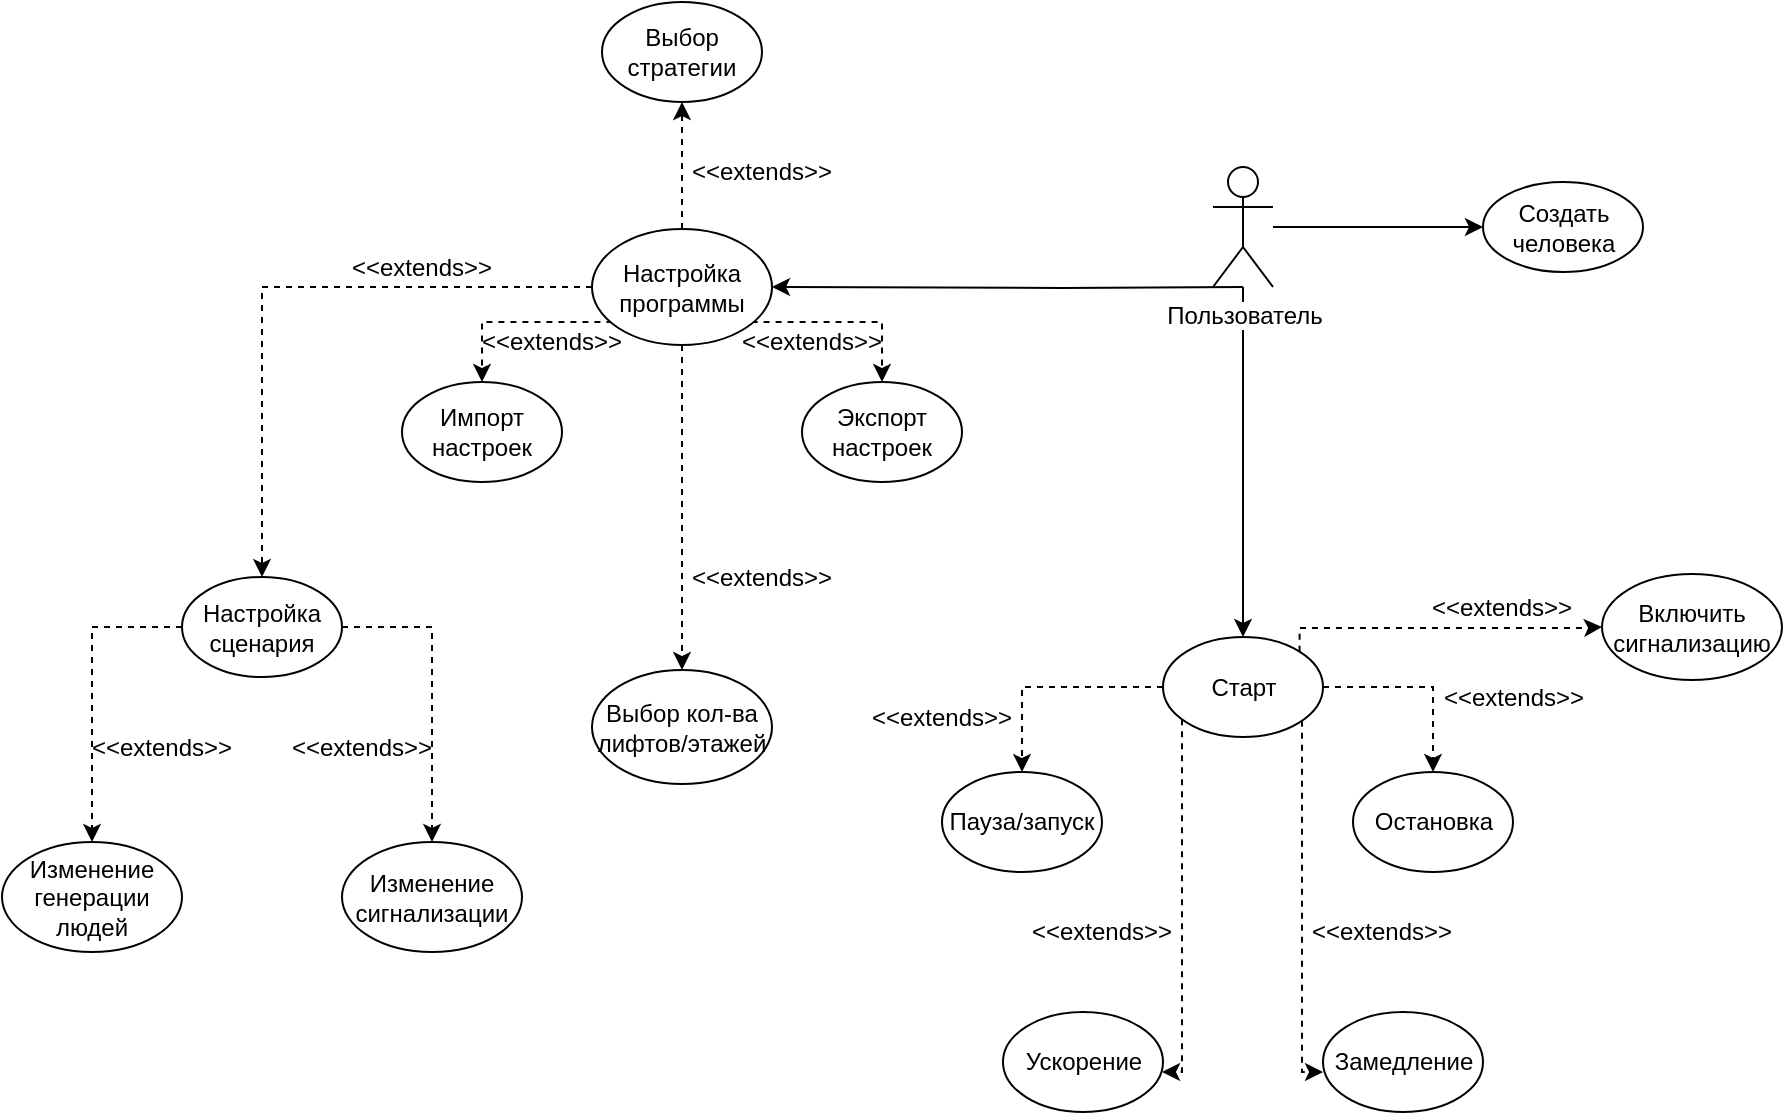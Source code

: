 <mxfile version="12.1.9" type="github" pages="1">
  <diagram id="ekdiAKRqjQZO_SCNcehw" name="Page-1">
    <mxGraphModel dx="1408" dy="780" grid="1" gridSize="10" guides="1" tooltips="1" connect="1" arrows="1" fold="1" page="1" pageScale="1" pageWidth="1920" pageHeight="1200" math="0" shadow="0">
      <root>
        <mxCell id="0"/>
        <mxCell id="1" parent="0"/>
        <mxCell id="3DRjRIgtUkf3iMdszM2m-6" value="" style="edgeStyle=orthogonalEdgeStyle;rounded=0;orthogonalLoop=1;jettySize=auto;html=1;" parent="1" source="3DRjRIgtUkf3iMdszM2m-4" edge="1">
          <mxGeometry relative="1" as="geometry">
            <mxPoint x="820.5" y="372.5" as="targetPoint"/>
          </mxGeometry>
        </mxCell>
        <mxCell id="l3PXY1GhKl-PtBB9hTi_-1" style="edgeStyle=orthogonalEdgeStyle;rounded=0;orthogonalLoop=1;jettySize=auto;html=1;entryX=0.5;entryY=0;entryDx=0;entryDy=0;" parent="1" source="3DRjRIgtUkf3iMdszM2m-4" target="3DRjRIgtUkf3iMdszM2m-26" edge="1">
          <mxGeometry relative="1" as="geometry"/>
        </mxCell>
        <mxCell id="l3PXY1GhKl-PtBB9hTi_-12" style="edgeStyle=orthogonalEdgeStyle;rounded=0;orthogonalLoop=1;jettySize=auto;html=1;entryX=1;entryY=0.5;entryDx=0;entryDy=0;" parent="1" source="3DRjRIgtUkf3iMdszM2m-4" target="3DRjRIgtUkf3iMdszM2m-51" edge="1">
          <mxGeometry relative="1" as="geometry">
            <Array as="points">
              <mxPoint x="610" y="403"/>
              <mxPoint x="610" y="403"/>
            </Array>
          </mxGeometry>
        </mxCell>
        <mxCell id="3DRjRIgtUkf3iMdszM2m-4" value="Пользователь" style="shape=umlActor;verticalLabelPosition=bottom;labelBackgroundColor=#ffffff;verticalAlign=top;html=1;outlineConnect=0;" parent="1" vertex="1">
          <mxGeometry x="685.5" y="342.5" width="30" height="60" as="geometry"/>
        </mxCell>
        <mxCell id="3DRjRIgtUkf3iMdszM2m-8" value="Создать человека" style="ellipse;whiteSpace=wrap;html=1;" parent="1" vertex="1">
          <mxGeometry x="820.5" y="350" width="80" height="45" as="geometry"/>
        </mxCell>
        <mxCell id="3DRjRIgtUkf3iMdszM2m-46" style="edgeStyle=orthogonalEdgeStyle;rounded=0;orthogonalLoop=1;jettySize=auto;html=1;entryX=0;entryY=0.6;entryDx=0;entryDy=0;entryPerimeter=0;dashed=1;" parent="1" source="3DRjRIgtUkf3iMdszM2m-26" target="3DRjRIgtUkf3iMdszM2m-44" edge="1">
          <mxGeometry relative="1" as="geometry">
            <Array as="points">
              <mxPoint x="730" y="645"/>
              <mxPoint x="730" y="645"/>
            </Array>
          </mxGeometry>
        </mxCell>
        <mxCell id="3DRjRIgtUkf3iMdszM2m-53" style="edgeStyle=orthogonalEdgeStyle;rounded=0;orthogonalLoop=1;jettySize=auto;html=1;entryX=0.5;entryY=0;entryDx=0;entryDy=0;dashed=1;" parent="1" source="3DRjRIgtUkf3iMdszM2m-26" target="3DRjRIgtUkf3iMdszM2m-34" edge="1">
          <mxGeometry relative="1" as="geometry">
            <Array as="points">
              <mxPoint x="590" y="602"/>
            </Array>
          </mxGeometry>
        </mxCell>
        <mxCell id="3DRjRIgtUkf3iMdszM2m-54" style="edgeStyle=orthogonalEdgeStyle;rounded=0;orthogonalLoop=1;jettySize=auto;html=1;entryX=0.5;entryY=0;entryDx=0;entryDy=0;dashed=1;" parent="1" source="3DRjRIgtUkf3iMdszM2m-26" target="3DRjRIgtUkf3iMdszM2m-42" edge="1">
          <mxGeometry relative="1" as="geometry">
            <Array as="points">
              <mxPoint x="795" y="602"/>
            </Array>
          </mxGeometry>
        </mxCell>
        <mxCell id="3DRjRIgtUkf3iMdszM2m-65" style="edgeStyle=orthogonalEdgeStyle;rounded=0;orthogonalLoop=1;jettySize=auto;html=1;exitX=1;exitY=0;exitDx=0;exitDy=0;entryX=0;entryY=0.5;entryDx=0;entryDy=0;dashed=1;" parent="1" source="3DRjRIgtUkf3iMdszM2m-26" target="3DRjRIgtUkf3iMdszM2m-64" edge="1">
          <mxGeometry relative="1" as="geometry">
            <Array as="points">
              <mxPoint x="729" y="573"/>
              <mxPoint x="870" y="573"/>
            </Array>
          </mxGeometry>
        </mxCell>
        <mxCell id="3DRjRIgtUkf3iMdszM2m-72" style="edgeStyle=orthogonalEdgeStyle;rounded=0;orthogonalLoop=1;jettySize=auto;html=1;entryX=0.994;entryY=0.6;entryDx=0;entryDy=0;entryPerimeter=0;dashed=1;" parent="1" source="3DRjRIgtUkf3iMdszM2m-26" target="3DRjRIgtUkf3iMdszM2m-45" edge="1">
          <mxGeometry relative="1" as="geometry">
            <Array as="points">
              <mxPoint x="670" y="795"/>
            </Array>
          </mxGeometry>
        </mxCell>
        <mxCell id="3DRjRIgtUkf3iMdszM2m-26" value="Старт" style="ellipse;whiteSpace=wrap;html=1;" parent="1" vertex="1">
          <mxGeometry x="660.5" y="577.5" width="80" height="50" as="geometry"/>
        </mxCell>
        <mxCell id="3DRjRIgtUkf3iMdszM2m-34" value="Пауза/запуск" style="ellipse;whiteSpace=wrap;html=1;" parent="1" vertex="1">
          <mxGeometry x="550" y="645" width="80" height="50" as="geometry"/>
        </mxCell>
        <mxCell id="3DRjRIgtUkf3iMdszM2m-42" value="Остановка" style="ellipse;whiteSpace=wrap;html=1;" parent="1" vertex="1">
          <mxGeometry x="755.5" y="645" width="80" height="50" as="geometry"/>
        </mxCell>
        <mxCell id="3DRjRIgtUkf3iMdszM2m-44" value="Замедление" style="ellipse;whiteSpace=wrap;html=1;" parent="1" vertex="1">
          <mxGeometry x="740.5" y="765" width="80" height="50" as="geometry"/>
        </mxCell>
        <mxCell id="3DRjRIgtUkf3iMdszM2m-45" value="Ускорение" style="ellipse;whiteSpace=wrap;html=1;" parent="1" vertex="1">
          <mxGeometry x="580.5" y="765" width="80" height="50" as="geometry"/>
        </mxCell>
        <mxCell id="33LRZGphPDpW4lW_VbMt-7" style="edgeStyle=orthogonalEdgeStyle;rounded=0;orthogonalLoop=1;jettySize=auto;html=1;entryX=0.5;entryY=0;entryDx=0;entryDy=0;dashed=1;" parent="1" source="3DRjRIgtUkf3iMdszM2m-51" target="33LRZGphPDpW4lW_VbMt-5" edge="1">
          <mxGeometry relative="1" as="geometry"/>
        </mxCell>
        <mxCell id="l3PXY1GhKl-PtBB9hTi_-4" style="edgeStyle=orthogonalEdgeStyle;rounded=0;orthogonalLoop=1;jettySize=auto;html=1;entryX=0.5;entryY=0;entryDx=0;entryDy=0;dashed=1;" parent="1" source="3DRjRIgtUkf3iMdszM2m-51" target="33LRZGphPDpW4lW_VbMt-4" edge="1">
          <mxGeometry relative="1" as="geometry"/>
        </mxCell>
        <mxCell id="l3PXY1GhKl-PtBB9hTi_-14" style="edgeStyle=orthogonalEdgeStyle;rounded=0;orthogonalLoop=1;jettySize=auto;html=1;entryX=0.5;entryY=1;entryDx=0;entryDy=0;dashed=1;" parent="1" source="3DRjRIgtUkf3iMdszM2m-51" target="l3PXY1GhKl-PtBB9hTi_-13" edge="1">
          <mxGeometry relative="1" as="geometry"/>
        </mxCell>
        <mxCell id="l3PXY1GhKl-PtBB9hTi_-19" style="edgeStyle=orthogonalEdgeStyle;rounded=0;orthogonalLoop=1;jettySize=auto;html=1;exitX=0;exitY=1;exitDx=0;exitDy=0;entryX=0.5;entryY=0;entryDx=0;entryDy=0;dashed=1;" parent="1" source="3DRjRIgtUkf3iMdszM2m-51" target="l3PXY1GhKl-PtBB9hTi_-18" edge="1">
          <mxGeometry relative="1" as="geometry">
            <Array as="points">
              <mxPoint x="388" y="420"/>
              <mxPoint x="320" y="420"/>
            </Array>
          </mxGeometry>
        </mxCell>
        <mxCell id="l3PXY1GhKl-PtBB9hTi_-20" style="edgeStyle=orthogonalEdgeStyle;rounded=0;orthogonalLoop=1;jettySize=auto;html=1;exitX=1;exitY=1;exitDx=0;exitDy=0;entryX=0.5;entryY=0;entryDx=0;entryDy=0;dashed=1;" parent="1" source="3DRjRIgtUkf3iMdszM2m-51" target="l3PXY1GhKl-PtBB9hTi_-17" edge="1">
          <mxGeometry relative="1" as="geometry">
            <Array as="points">
              <mxPoint x="452" y="420"/>
              <mxPoint x="520" y="420"/>
            </Array>
          </mxGeometry>
        </mxCell>
        <mxCell id="3DRjRIgtUkf3iMdszM2m-51" value="Настройка программы" style="ellipse;whiteSpace=wrap;html=1;" parent="1" vertex="1">
          <mxGeometry x="375" y="373.5" width="90" height="58" as="geometry"/>
        </mxCell>
        <mxCell id="3DRjRIgtUkf3iMdszM2m-57" value="&amp;lt;&amp;lt;extends&amp;gt;&amp;gt;" style="text;html=1;strokeColor=none;fillColor=none;align=center;verticalAlign=middle;whiteSpace=wrap;rounded=0;" parent="1" vertex="1">
          <mxGeometry x="440" y="335" width="40" height="20" as="geometry"/>
        </mxCell>
        <mxCell id="3DRjRIgtUkf3iMdszM2m-59" value="&amp;lt;&amp;lt;extends&amp;gt;&amp;gt;" style="text;html=1;strokeColor=none;fillColor=none;align=center;verticalAlign=middle;whiteSpace=wrap;rounded=0;" parent="1" vertex="1">
          <mxGeometry x="815.5" y="597.5" width="40" height="20" as="geometry"/>
        </mxCell>
        <mxCell id="3DRjRIgtUkf3iMdszM2m-60" value="&amp;lt;&amp;lt;extends&amp;gt;&amp;gt;" style="text;html=1;strokeColor=none;fillColor=none;align=center;verticalAlign=middle;whiteSpace=wrap;rounded=0;" parent="1" vertex="1">
          <mxGeometry x="530" y="607.5" width="40" height="20" as="geometry"/>
        </mxCell>
        <mxCell id="3DRjRIgtUkf3iMdszM2m-61" value="&amp;lt;&amp;lt;extends&amp;gt;&amp;gt;" style="text;html=1;strokeColor=none;fillColor=none;align=center;verticalAlign=middle;whiteSpace=wrap;rounded=0;" parent="1" vertex="1">
          <mxGeometry x="610" y="715" width="40" height="20" as="geometry"/>
        </mxCell>
        <mxCell id="3DRjRIgtUkf3iMdszM2m-62" value="&amp;lt;&amp;lt;extends&amp;gt;&amp;gt;" style="text;html=1;strokeColor=none;fillColor=none;align=center;verticalAlign=middle;whiteSpace=wrap;rounded=0;direction=west;" parent="1" vertex="1">
          <mxGeometry x="750" y="715" width="40" height="20" as="geometry"/>
        </mxCell>
        <mxCell id="3DRjRIgtUkf3iMdszM2m-64" value="Включить сигнализацию" style="ellipse;whiteSpace=wrap;html=1;" parent="1" vertex="1">
          <mxGeometry x="880" y="546" width="90" height="53" as="geometry"/>
        </mxCell>
        <mxCell id="3DRjRIgtUkf3iMdszM2m-66" value="&amp;lt;&amp;lt;extends&amp;gt;&amp;gt;" style="text;html=1;strokeColor=none;fillColor=none;align=center;verticalAlign=middle;whiteSpace=wrap;rounded=0;" parent="1" vertex="1">
          <mxGeometry x="810" y="552.5" width="40" height="20" as="geometry"/>
        </mxCell>
        <mxCell id="33LRZGphPDpW4lW_VbMt-3" value="&amp;lt;&amp;lt;extends&amp;gt;&amp;gt;" style="text;html=1;strokeColor=none;fillColor=none;align=center;verticalAlign=middle;whiteSpace=wrap;rounded=0;" parent="1" vertex="1">
          <mxGeometry x="440" y="537.5" width="40" height="20" as="geometry"/>
        </mxCell>
        <mxCell id="33LRZGphPDpW4lW_VbMt-4" value="Выбор кол-ва лифтов/этажей" style="ellipse;whiteSpace=wrap;html=1;" parent="1" vertex="1">
          <mxGeometry x="375" y="594" width="90" height="57" as="geometry"/>
        </mxCell>
        <mxCell id="33LRZGphPDpW4lW_VbMt-11" style="edgeStyle=orthogonalEdgeStyle;rounded=0;orthogonalLoop=1;jettySize=auto;html=1;entryX=0.5;entryY=0;entryDx=0;entryDy=0;dashed=1;" parent="1" source="33LRZGphPDpW4lW_VbMt-5" target="33LRZGphPDpW4lW_VbMt-9" edge="1">
          <mxGeometry relative="1" as="geometry">
            <Array as="points">
              <mxPoint x="125" y="573"/>
            </Array>
          </mxGeometry>
        </mxCell>
        <mxCell id="l3PXY1GhKl-PtBB9hTi_-6" style="edgeStyle=orthogonalEdgeStyle;rounded=0;orthogonalLoop=1;jettySize=auto;html=1;entryX=0.5;entryY=0;entryDx=0;entryDy=0;dashed=1;" parent="1" source="33LRZGphPDpW4lW_VbMt-5" target="l3PXY1GhKl-PtBB9hTi_-5" edge="1">
          <mxGeometry relative="1" as="geometry">
            <Array as="points">
              <mxPoint x="295" y="573"/>
            </Array>
          </mxGeometry>
        </mxCell>
        <mxCell id="33LRZGphPDpW4lW_VbMt-5" value="Настройка сценария" style="ellipse;whiteSpace=wrap;html=1;" parent="1" vertex="1">
          <mxGeometry x="170" y="547.5" width="80" height="50" as="geometry"/>
        </mxCell>
        <mxCell id="33LRZGphPDpW4lW_VbMt-8" value="&amp;lt;&amp;lt;extends&amp;gt;&amp;gt;" style="text;html=1;strokeColor=none;fillColor=none;align=center;verticalAlign=middle;whiteSpace=wrap;rounded=0;" parent="1" vertex="1">
          <mxGeometry x="270" y="382.5" width="40" height="20" as="geometry"/>
        </mxCell>
        <mxCell id="33LRZGphPDpW4lW_VbMt-9" value="Изменение генерации людей" style="ellipse;whiteSpace=wrap;html=1;" parent="1" vertex="1">
          <mxGeometry x="80" y="680" width="90" height="55" as="geometry"/>
        </mxCell>
        <mxCell id="33LRZGphPDpW4lW_VbMt-13" value="&amp;lt;&amp;lt;extends&amp;gt;&amp;gt;" style="text;html=1;strokeColor=none;fillColor=none;align=center;verticalAlign=middle;whiteSpace=wrap;rounded=0;" parent="1" vertex="1">
          <mxGeometry x="240" y="622.5" width="40" height="20" as="geometry"/>
        </mxCell>
        <mxCell id="l3PXY1GhKl-PtBB9hTi_-5" value="Изменение сигнализации" style="ellipse;whiteSpace=wrap;html=1;" parent="1" vertex="1">
          <mxGeometry x="250" y="680" width="90" height="55" as="geometry"/>
        </mxCell>
        <mxCell id="l3PXY1GhKl-PtBB9hTi_-7" value="&amp;lt;&amp;lt;extends&amp;gt;&amp;gt;" style="text;html=1;strokeColor=none;fillColor=none;align=center;verticalAlign=middle;whiteSpace=wrap;rounded=0;" parent="1" vertex="1">
          <mxGeometry x="140" y="622.5" width="40" height="20" as="geometry"/>
        </mxCell>
        <mxCell id="l3PXY1GhKl-PtBB9hTi_-13" value="Выбор стратегии" style="ellipse;whiteSpace=wrap;html=1;" parent="1" vertex="1">
          <mxGeometry x="380" y="260" width="80" height="50" as="geometry"/>
        </mxCell>
        <mxCell id="l3PXY1GhKl-PtBB9hTi_-17" value="Экспорт настроек" style="ellipse;whiteSpace=wrap;html=1;" parent="1" vertex="1">
          <mxGeometry x="480" y="450" width="80" height="50" as="geometry"/>
        </mxCell>
        <mxCell id="l3PXY1GhKl-PtBB9hTi_-18" value="Импорт настроек" style="ellipse;whiteSpace=wrap;html=1;" parent="1" vertex="1">
          <mxGeometry x="280" y="450" width="80" height="50" as="geometry"/>
        </mxCell>
        <mxCell id="l3PXY1GhKl-PtBB9hTi_-23" value="&amp;lt;&amp;lt;extends&amp;gt;&amp;gt;" style="text;html=1;strokeColor=none;fillColor=none;align=center;verticalAlign=middle;whiteSpace=wrap;rounded=0;" parent="1" vertex="1">
          <mxGeometry x="465" y="420" width="40" height="20" as="geometry"/>
        </mxCell>
        <mxCell id="l3PXY1GhKl-PtBB9hTi_-24" value="&amp;lt;&amp;lt;extends&amp;gt;&amp;gt;" style="text;html=1;strokeColor=none;fillColor=none;align=center;verticalAlign=middle;whiteSpace=wrap;rounded=0;" parent="1" vertex="1">
          <mxGeometry x="335" y="420" width="40" height="20" as="geometry"/>
        </mxCell>
      </root>
    </mxGraphModel>
  </diagram>
</mxfile>
